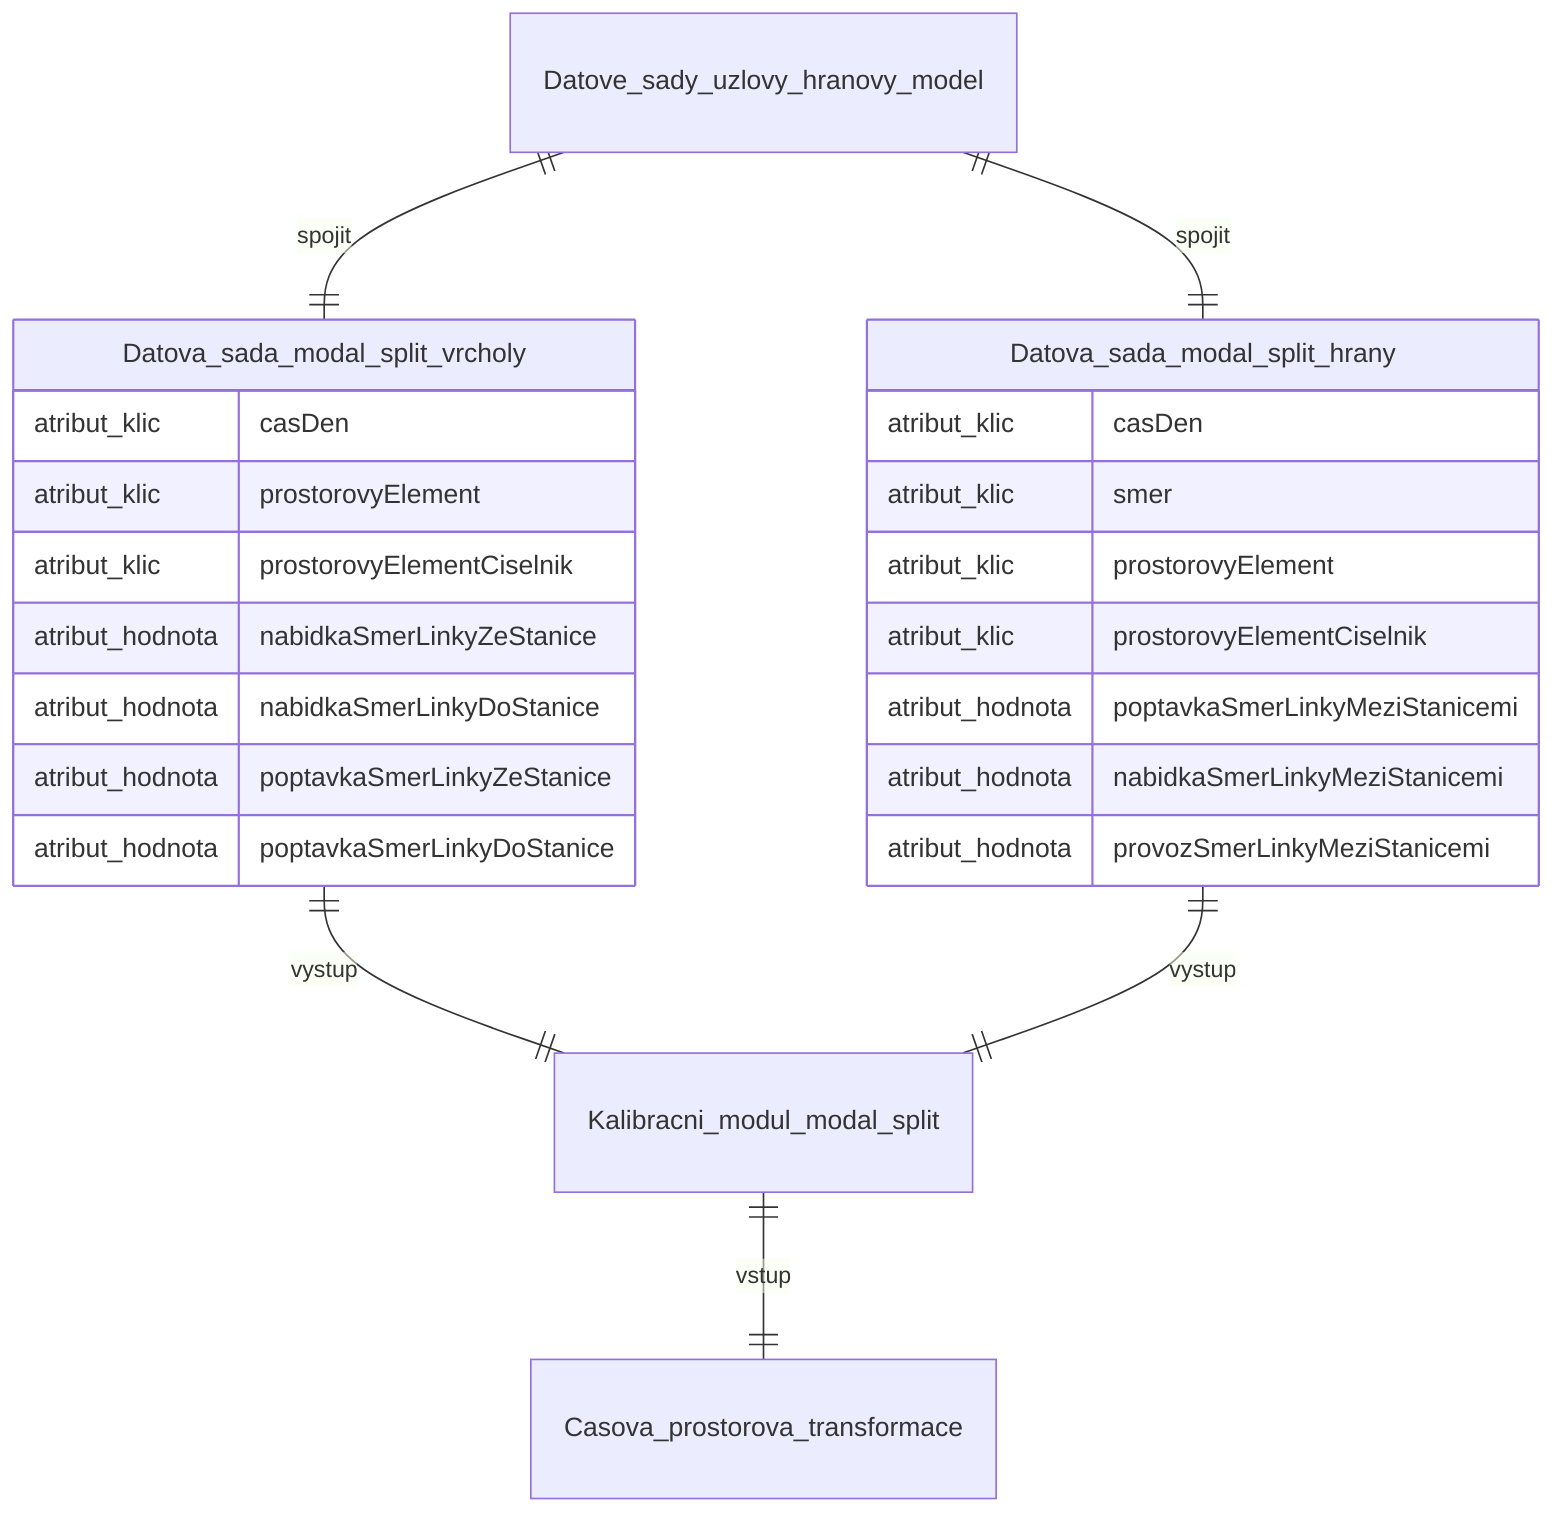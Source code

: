 erDiagram
    Kalibracni_modul_modal_split ||--|| Casova_prostorova_transformace : vstup
    Datova_sada_modal_split_vrcholy ||--|| Kalibracni_modul_modal_split : vystup
    Datova_sada_modal_split_hrany ||--|| Kalibracni_modul_modal_split : vystup
    Datove_sady_uzlovy_hranovy_model ||--|| Datova_sada_modal_split_vrcholy : spojit
    Datove_sady_uzlovy_hranovy_model ||--|| Datova_sada_modal_split_hrany : spojit
    Datova_sada_modal_split_vrcholy {
        atribut_klic casDen
        atribut_klic prostorovyElement
        atribut_klic prostorovyElementCiselnik
        atribut_hodnota nabidkaSmerLinkyZeStanice
        atribut_hodnota nabidkaSmerLinkyDoStanice
        atribut_hodnota poptavkaSmerLinkyZeStanice
        atribut_hodnota poptavkaSmerLinkyDoStanice
    }
    Datova_sada_modal_split_hrany {
        atribut_klic casDen
        atribut_klic smer
        atribut_klic prostorovyElement
        atribut_klic prostorovyElementCiselnik
        atribut_hodnota poptavkaSmerLinkyMeziStanicemi
        atribut_hodnota nabidkaSmerLinkyMeziStanicemi
        atribut_hodnota provozSmerLinkyMeziStanicemi
    }